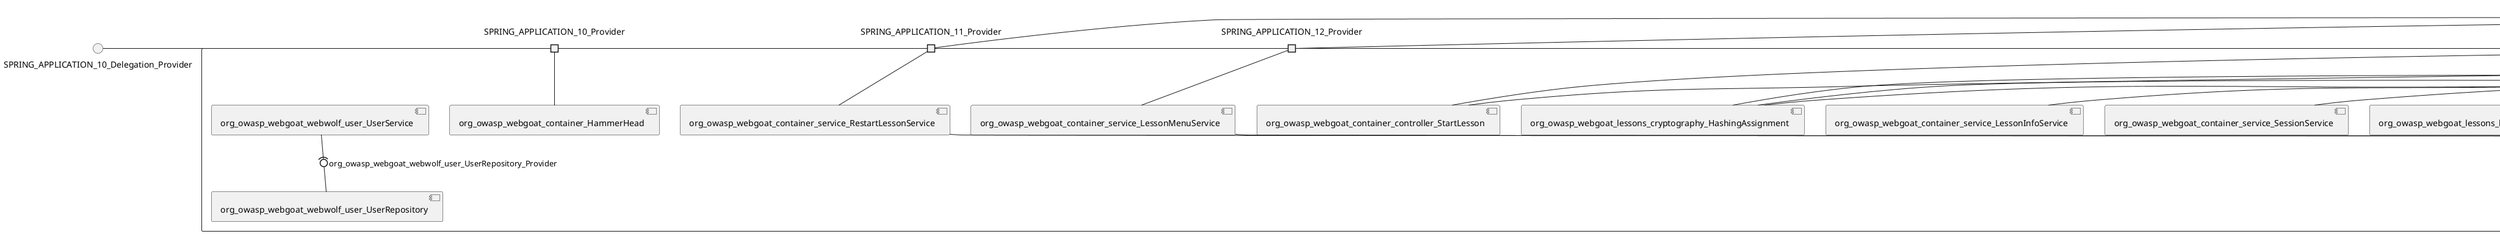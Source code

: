 @startuml
skinparam fixCircleLabelOverlapping true
skinparam componentStyle uml2
() SPRING_APPLICATION_10_Delegation_Provider
() SPRING_APPLICATION_11_Delegation_Provider
() SPRING_APPLICATION_12_Delegation_Provider
() SPRING_APPLICATION_13_Delegation_Provider
() SPRING_APPLICATION_14_Delegation_Provider
() SPRING_APPLICATION_15_Delegation_Provider
() SPRING_APPLICATION_16_Delegation_Provider
() SPRING_APPLICATION_2_Delegation_Provider
() SPRING_APPLICATION_3_Delegation_Provider
() SPRING_APPLICATION_4_Delegation_Provider
() SPRING_APPLICATION_5_Delegation_Provider
() SPRING_APPLICATION_6_Delegation_Provider
() SPRING_APPLICATION_7_Delegation_Provider
() SPRING_APPLICATION_8_Delegation_Provider
() SPRING_APPLICATION_9_Delegation_Provider
() SPRING_APPLICATION_BypassRestrictions_FieldRestrictions_POST_Delegation_Provider
() SPRING_APPLICATION_BypassRestrictions_frontendValidation_POST_Delegation_Provider
() SPRING_APPLICATION_ChromeDevTools_dummy_POST_Delegation_Provider
() SPRING_APPLICATION_ChromeDevTools_network_POST_Delegation_Provider
() SPRING_APPLICATION_CrossSiteScriptingStored_stored_xss_POST_Delegation_Provider
() SPRING_APPLICATION_CrossSiteScriptingStored_stored_xss_follow_up_POST_Delegation_Provider
() SPRING_APPLICATION_CrossSiteScripting_attack1_POST_Delegation_Provider
() SPRING_APPLICATION_CrossSiteScripting_attack3_POST_Delegation_Provider
() SPRING_APPLICATION_CrossSiteScripting_attack4_POST_Delegation_Provider
() SPRING_APPLICATION_CrossSiteScripting_attack5a_GET_Delegation_Provider
() SPRING_APPLICATION_CrossSiteScripting_attack6a_POST_Delegation_Provider
() SPRING_APPLICATION_CrossSiteScripting_dom_follow_up_POST_Delegation_Provider
() SPRING_APPLICATION_CrossSiteScripting_phone_home_xss_POST_Delegation_Provider
() SPRING_APPLICATION_CrossSiteScripting_quiz_GET_POST_Delegation_Provider
() SPRING_APPLICATION_Delegation_Provider
() SPRING_APPLICATION_GET_10_Delegation_Provider
() SPRING_APPLICATION_GET_11_Delegation_Provider
() SPRING_APPLICATION_GET_2_Delegation_Provider
() SPRING_APPLICATION_GET_3_Delegation_Provider
() SPRING_APPLICATION_GET_4_Delegation_Provider
() SPRING_APPLICATION_GET_5_Delegation_Provider
() SPRING_APPLICATION_GET_6_Delegation_Provider
() SPRING_APPLICATION_GET_7_Delegation_Provider
() SPRING_APPLICATION_GET_8_Delegation_Provider
() SPRING_APPLICATION_GET_9_Delegation_Provider
() SPRING_APPLICATION_GET_Delegation_Provider
() SPRING_APPLICATION_HtmlTampering_task_POST_Delegation_Provider
() SPRING_APPLICATION_HttpBasics_attack1_POST_Delegation_Provider
() SPRING_APPLICATION_HttpBasics_attack2_POST_Delegation_Provider
() SPRING_APPLICATION_IDOR_diff_attributes_POST_Delegation_Provider
() SPRING_APPLICATION_IDOR_login_POST_Delegation_Provider
() SPRING_APPLICATION_IDOR_profile_alt_path_POST_Delegation_Provider
() SPRING_APPLICATION_InsecureDeserialization_task_POST_Delegation_Provider
() SPRING_APPLICATION_InsecureLogin_Delegation_Provider
() SPRING_APPLICATION_JWT_decode_POST_Delegation_Provider
() SPRING_APPLICATION_JWT_jku_Delegation_Provider
() SPRING_APPLICATION_JWT_kid_Delegation_Provider
() SPRING_APPLICATION_JWT_quiz_GET_POST_Delegation_Provider
() SPRING_APPLICATION_JWT_refresh_Delegation_Provider
() SPRING_APPLICATION_JWT_secret_POST_Delegation_Provider
() SPRING_APPLICATION_JWT_votings_Delegation_Provider
() SPRING_APPLICATION_LogSpoofing_log_bleeding_POST_Delegation_Provider
() SPRING_APPLICATION_LogSpoofing_log_spoofing_POST_Delegation_Provider
() SPRING_APPLICATION_POST_10_Delegation_Provider
() SPRING_APPLICATION_POST_11_Delegation_Provider
() SPRING_APPLICATION_POST_12_Delegation_Provider
() SPRING_APPLICATION_POST_13_Delegation_Provider
() SPRING_APPLICATION_POST_14_Delegation_Provider
() SPRING_APPLICATION_POST_15_Delegation_Provider
() SPRING_APPLICATION_POST_16_Delegation_Provider
() SPRING_APPLICATION_POST_17_Delegation_Provider
() SPRING_APPLICATION_POST_18_Delegation_Provider
() SPRING_APPLICATION_POST_2_Delegation_Provider
() SPRING_APPLICATION_POST_3_Delegation_Provider
() SPRING_APPLICATION_POST_4_Delegation_Provider
() SPRING_APPLICATION_POST_5_Delegation_Provider
() SPRING_APPLICATION_POST_6_Delegation_Provider
() SPRING_APPLICATION_POST_7_Delegation_Provider
() SPRING_APPLICATION_POST_8_Delegation_Provider
() SPRING_APPLICATION_POST_9_Delegation_Provider
() SPRING_APPLICATION_POST_Delegation_Provider
() SPRING_APPLICATION_PUT_Delegation_Provider
() SPRING_APPLICATION_PasswordReset_ForgotPassword_create_password_reset_link_POST_Delegation_Provider
() SPRING_APPLICATION_PasswordReset_SecurityQuestions_POST_Delegation_Provider
() SPRING_APPLICATION_PasswordReset_reset_Delegation_Provider
() SPRING_APPLICATION_PasswordReset_simple_mail_reset_POST_Delegation_Provider
() SPRING_APPLICATION_PathTraversal_profile_picture_GET_Delegation_Provider
() SPRING_APPLICATION_PathTraversal_profile_picture_fix_GET_Delegation_Provider
() SPRING_APPLICATION_PathTraversal_profile_upload_POST_Delegation_Provider
() SPRING_APPLICATION_PathTraversal_profile_upload_fix_POST_Delegation_Provider
() SPRING_APPLICATION_PathTraversal_profile_upload_remove_user_input_POST_Delegation_Provider
() SPRING_APPLICATION_PathTraversal_random_POST_Delegation_Provider
() SPRING_APPLICATION_PathTraversal_random_picture_GET_Delegation_Provider
() SPRING_APPLICATION_PathTraversal_zip_slip_Delegation_Provider
() SPRING_APPLICATION_SSRF_task1_POST_Delegation_Provider
() SPRING_APPLICATION_SSRF_task2_POST_Delegation_Provider
() SPRING_APPLICATION_SecurePasswords_assignment_POST_Delegation_Provider
() SPRING_APPLICATION_SqlInjectionAdvanced_attack6a_POST_Delegation_Provider
() SPRING_APPLICATION_SqlInjectionAdvanced_attack6b_POST_Delegation_Provider
() SPRING_APPLICATION_SqlInjectionAdvanced_challenge_Login_POST_Delegation_Provider
() SPRING_APPLICATION_SqlInjectionAdvanced_challenge_PUT_Delegation_Provider
() SPRING_APPLICATION_SqlInjectionAdvanced_quiz_GET_POST_Delegation_Provider
() SPRING_APPLICATION_SqlInjectionMitigations_attack10a_POST_Delegation_Provider
() SPRING_APPLICATION_SqlInjectionMitigations_attack10b_POST_Delegation_Provider
() SPRING_APPLICATION_SqlInjectionMitigations_attack12a_POST_Delegation_Provider
() SPRING_APPLICATION_SqlInjectionMitigations_servers_GET_Delegation_Provider
() SPRING_APPLICATION_SqlInjection_assignment5a_POST_Delegation_Provider
() SPRING_APPLICATION_SqlInjection_assignment5b_POST_Delegation_Provider
() SPRING_APPLICATION_SqlInjection_attack10_POST_Delegation_Provider
() SPRING_APPLICATION_SqlInjection_attack2_POST_Delegation_Provider
() SPRING_APPLICATION_SqlInjection_attack3_POST_Delegation_Provider
() SPRING_APPLICATION_SqlInjection_attack4_POST_Delegation_Provider
() SPRING_APPLICATION_SqlInjection_attack5_POST_Delegation_Provider
() SPRING_APPLICATION_SqlInjection_attack8_POST_Delegation_Provider
() SPRING_APPLICATION_SqlInjection_attack9_POST_Delegation_Provider
() SPRING_APPLICATION_SqlOnlyInputValidationOnKeywords_attack_POST_Delegation_Provider
() SPRING_APPLICATION_SqlOnlyInputValidation_attack_POST_Delegation_Provider
() SPRING_APPLICATION_VulnerableComponents_attack1_POST_Delegation_Provider
() SPRING_APPLICATION_WebWolf_GET_Delegation_Provider
() SPRING_APPLICATION_WebWolf_landing_Delegation_Provider
() SPRING_APPLICATION_WebWolf_mail_Delegation_Provider
() SPRING_APPLICATION_challenge_1_POST_Delegation_Provider
() SPRING_APPLICATION_challenge_5_POST_Delegation_Provider
() SPRING_APPLICATION_challenge_7_Delegation_Provider
() SPRING_APPLICATION_challenge_8_Delegation_Provider
() SPRING_APPLICATION_challenge_logo_Delegation_Provider
() SPRING_APPLICATION_cia_quiz_GET_POST_Delegation_Provider
() SPRING_APPLICATION_clientSideFiltering_attack1_POST_Delegation_Provider
() SPRING_APPLICATION_clientSideFiltering_challenge_store_coupons_GET_Delegation_Provider
() SPRING_APPLICATION_clientSideFiltering_getItForFree_POST_Delegation_Provider
() SPRING_APPLICATION_clientSideFiltering_salaries_GET_Delegation_Provider
() SPRING_APPLICATION_crypto_encoding_basic_auth_POST_Delegation_Provider
() SPRING_APPLICATION_crypto_encoding_xor_POST_Delegation_Provider
() SPRING_APPLICATION_crypto_hashing_POST_Delegation_Provider
() SPRING_APPLICATION_crypto_secure_defaults_POST_Delegation_Provider
() SPRING_APPLICATION_crypto_signing_verify_POST_Delegation_Provider
() SPRING_APPLICATION_csrf_feedback_message_POST_Delegation_Provider
() SPRING_APPLICATION_csrf_review_POST_Delegation_Provider
() SPRING_APPLICATION_files_GET_Delegation_Provider
() SPRING_APPLICATION_fileupload_POST_Delegation_Provider
() SPRING_APPLICATION_jwt_Delegation_Provider
() SPRING_APPLICATION_landing_Delegation_Provider
() SPRING_APPLICATION_lesson_template_Delegation_Provider
() SPRING_APPLICATION_login_oauth_mvc_GET_Delegation_Provider
() SPRING_APPLICATION_mail_DELETE_GET_POST_Delegation_Provider
() SPRING_APPLICATION_register_mvc_POST_Delegation_Provider
() SPRING_APPLICATION_registration_GET_Delegation_Provider
() SPRING_APPLICATION_requests_GET_Delegation_Provider
() SPRING_APPLICATION_scoreboard_data_GET_Delegation_Provider
() SPRING_APPLICATION_server_directory_GET_Delegation_Provider
() SPRING_APPLICATION_service_debug_labels_mvc_Delegation_Provider
() SPRING_APPLICATION_service_lessonoverview_mvc_Delegation_Provider
() SPRING_APPLICATION_xxe_comments_GET_Delegation_Provider
rectangle System {
[org_owasp_webgoat_container_HammerHead] [[webgoat-webgoat.repository#_29ddeJJ4Ee-XbuP9tFmZfQ]]
[org_owasp_webgoat_container_WebWolfRedirect] [[webgoat-webgoat.repository#_29ddeJJ4Ee-XbuP9tFmZfQ]]
[org_owasp_webgoat_container_controller_StartLesson] [[webgoat-webgoat.repository#_29ddeJJ4Ee-XbuP9tFmZfQ]]
[org_owasp_webgoat_container_controller_Welcome] [[webgoat-webgoat.repository#_29ddeJJ4Ee-XbuP9tFmZfQ]]
[org_owasp_webgoat_container_i18n_PluginMessages_Provider] [[webgoat-webgoat.repository#_29ddeJJ4Ee-XbuP9tFmZfQ]]
[org_owasp_webgoat_container_report_ReportCardController] [[webgoat-webgoat.repository#_29ddeJJ4Ee-XbuP9tFmZfQ]]
[org_owasp_webgoat_container_service_EnvironmentService] [[webgoat-webgoat.repository#_29ddeJJ4Ee-XbuP9tFmZfQ]]
[org_owasp_webgoat_container_service_HintService] [[webgoat-webgoat.repository#_29ddeJJ4Ee-XbuP9tFmZfQ]]
[org_owasp_webgoat_container_service_LabelDebugService] [[webgoat-webgoat.repository#_29ddeJJ4Ee-XbuP9tFmZfQ]]
[org_owasp_webgoat_container_service_LabelService] [[webgoat-webgoat.repository#_29ddeJJ4Ee-XbuP9tFmZfQ]]
[org_owasp_webgoat_container_service_LessonInfoService] [[webgoat-webgoat.repository#_29ddeJJ4Ee-XbuP9tFmZfQ]]
[org_owasp_webgoat_container_service_LessonMenuService] [[webgoat-webgoat.repository#_29ddeJJ4Ee-XbuP9tFmZfQ]]
[org_owasp_webgoat_container_service_LessonProgressService] [[webgoat-webgoat.repository#_29ddeJJ4Ee-XbuP9tFmZfQ]]
[org_owasp_webgoat_container_service_LessonTitleService] [[webgoat-webgoat.repository#_29ddeJJ4Ee-XbuP9tFmZfQ]]
[org_owasp_webgoat_container_service_RestartLessonService] [[webgoat-webgoat.repository#_29ddeJJ4Ee-XbuP9tFmZfQ]]
[org_owasp_webgoat_container_service_SessionService] [[webgoat-webgoat.repository#_29ddeJJ4Ee-XbuP9tFmZfQ]]
[org_owasp_webgoat_container_session_UserSessionData_Provider] [[webgoat-webgoat.repository#_29ddeJJ4Ee-XbuP9tFmZfQ]]
[org_owasp_webgoat_container_session_WebSession_Provider] [[webgoat-webgoat.repository#_29ddeJJ4Ee-XbuP9tFmZfQ]]
[org_owasp_webgoat_container_users_RegistrationController] [[webgoat-webgoat.repository#_29ddeJJ4Ee-XbuP9tFmZfQ]]
[org_owasp_webgoat_container_users_Scoreboard] [[webgoat-webgoat.repository#_29ddeJJ4Ee-XbuP9tFmZfQ]]
[org_owasp_webgoat_container_users_UserProgressRepository] [[webgoat-webgoat.repository#_29ddeJJ4Ee-XbuP9tFmZfQ]]
[org_owasp_webgoat_container_users_UserRepository] [[webgoat-webgoat.repository#_29ddeJJ4Ee-XbuP9tFmZfQ]]
[org_owasp_webgoat_container_users_UserService] [[webgoat-webgoat.repository#_29ddeJJ4Ee-XbuP9tFmZfQ]]
[org_owasp_webgoat_lessons_authbypass_VerifyAccount] [[webgoat-webgoat.repository#_29ddeJJ4Ee-XbuP9tFmZfQ]]
[org_owasp_webgoat_lessons_bypassrestrictions_BypassRestrictionsFieldRestrictions] [[webgoat-webgoat.repository#_29ddeJJ4Ee-XbuP9tFmZfQ]]
[org_owasp_webgoat_lessons_bypassrestrictions_BypassRestrictionsFrontendValidation] [[webgoat-webgoat.repository#_29ddeJJ4Ee-XbuP9tFmZfQ]]
[org_owasp_webgoat_lessons_challenges_FlagController] [[webgoat-webgoat.repository#_29ddeJJ4Ee-XbuP9tFmZfQ]]
[org_owasp_webgoat_lessons_challenges_challenge1_Assignment1] [[webgoat-webgoat.repository#_29ddeJJ4Ee-XbuP9tFmZfQ]]
[org_owasp_webgoat_lessons_challenges_challenge1_ImageServlet] [[webgoat-webgoat.repository#_29ddeJJ4Ee-XbuP9tFmZfQ]]
[org_owasp_webgoat_lessons_challenges_challenge5_Assignment5] [[webgoat-webgoat.repository#_29ddeJJ4Ee-XbuP9tFmZfQ]]
[org_owasp_webgoat_lessons_challenges_challenge7_Assignment7] [[webgoat-webgoat.repository#_29ddeJJ4Ee-XbuP9tFmZfQ]]
[org_owasp_webgoat_lessons_challenges_challenge8_Assignment8] [[webgoat-webgoat.repository#_29ddeJJ4Ee-XbuP9tFmZfQ]]
[org_owasp_webgoat_lessons_chromedevtools_NetworkDummy] [[webgoat-webgoat.repository#_29ddeJJ4Ee-XbuP9tFmZfQ]]
[org_owasp_webgoat_lessons_chromedevtools_NetworkLesson] [[webgoat-webgoat.repository#_29ddeJJ4Ee-XbuP9tFmZfQ]]
[org_owasp_webgoat_lessons_cia_CIAQuiz] [[webgoat-webgoat.repository#_29ddeJJ4Ee-XbuP9tFmZfQ]]
[org_owasp_webgoat_lessons_clientsidefiltering_ClientSideFilteringAssignment] [[webgoat-webgoat.repository#_29ddeJJ4Ee-XbuP9tFmZfQ]]
[org_owasp_webgoat_lessons_clientsidefiltering_ClientSideFilteringFreeAssignment] [[webgoat-webgoat.repository#_29ddeJJ4Ee-XbuP9tFmZfQ]]
[org_owasp_webgoat_lessons_clientsidefiltering_Salaries] [[webgoat-webgoat.repository#_29ddeJJ4Ee-XbuP9tFmZfQ]]
[org_owasp_webgoat_lessons_clientsidefiltering_ShopEndpoint] [[webgoat-webgoat.repository#_29ddeJJ4Ee-XbuP9tFmZfQ]]
[org_owasp_webgoat_lessons_cryptography_EncodingAssignment] [[webgoat-webgoat.repository#_29ddeJJ4Ee-XbuP9tFmZfQ]]
[org_owasp_webgoat_lessons_cryptography_HashingAssignment] [[webgoat-webgoat.repository#_29ddeJJ4Ee-XbuP9tFmZfQ]]
[org_owasp_webgoat_lessons_cryptography_SecureDefaultsAssignment] [[webgoat-webgoat.repository#_29ddeJJ4Ee-XbuP9tFmZfQ]]
[org_owasp_webgoat_lessons_cryptography_SigningAssignment] [[webgoat-webgoat.repository#_29ddeJJ4Ee-XbuP9tFmZfQ]]
[org_owasp_webgoat_lessons_cryptography_XOREncodingAssignment] [[webgoat-webgoat.repository#_29ddeJJ4Ee-XbuP9tFmZfQ]]
[org_owasp_webgoat_lessons_csrf_CSRFConfirmFlag1] [[webgoat-webgoat.repository#_29ddeJJ4Ee-XbuP9tFmZfQ]]
[org_owasp_webgoat_lessons_csrf_CSRFFeedback] [[webgoat-webgoat.repository#_29ddeJJ4Ee-XbuP9tFmZfQ]]
[org_owasp_webgoat_lessons_csrf_CSRFGetFlag] [[webgoat-webgoat.repository#_29ddeJJ4Ee-XbuP9tFmZfQ]]
[org_owasp_webgoat_lessons_csrf_CSRFLogin] [[webgoat-webgoat.repository#_29ddeJJ4Ee-XbuP9tFmZfQ]]
[org_owasp_webgoat_lessons_csrf_ForgedReviews] [[webgoat-webgoat.repository#_29ddeJJ4Ee-XbuP9tFmZfQ]]
[org_owasp_webgoat_lessons_csrf_ObjectMapper_Provider] [[webgoat-webgoat.repository#_29ddeJJ4Ee-XbuP9tFmZfQ]]
[org_owasp_webgoat_lessons_deserialization_InsecureDeserializationTask] [[webgoat-webgoat.repository#_29ddeJJ4Ee-XbuP9tFmZfQ]]
[org_owasp_webgoat_lessons_hijacksession_HijackSessionAssignment] [[webgoat-webgoat.repository#_29ddeJJ4Ee-XbuP9tFmZfQ]]
[org_owasp_webgoat_lessons_hijacksession_cas_HijackSessionAuthenticationProvider] [[webgoat-webgoat.repository#_29ddeJJ4Ee-XbuP9tFmZfQ]]
[org_owasp_webgoat_lessons_htmltampering_HtmlTamperingTask] [[webgoat-webgoat.repository#_29ddeJJ4Ee-XbuP9tFmZfQ]]
[org_owasp_webgoat_lessons_httpbasics_HttpBasicsLesson] [[webgoat-webgoat.repository#_29ddeJJ4Ee-XbuP9tFmZfQ]]
[org_owasp_webgoat_lessons_httpbasics_HttpBasicsQuiz] [[webgoat-webgoat.repository#_29ddeJJ4Ee-XbuP9tFmZfQ]]
[org_owasp_webgoat_lessons_httpproxies_HttpBasicsInterceptRequest] [[webgoat-webgoat.repository#_29ddeJJ4Ee-XbuP9tFmZfQ]]
[org_owasp_webgoat_lessons_idor_IDORDiffAttributes] [[webgoat-webgoat.repository#_29ddeJJ4Ee-XbuP9tFmZfQ]]
[org_owasp_webgoat_lessons_idor_IDOREditOtherProfile] [[webgoat-webgoat.repository#_29ddeJJ4Ee-XbuP9tFmZfQ]]
[org_owasp_webgoat_lessons_idor_IDORLogin] [[webgoat-webgoat.repository#_29ddeJJ4Ee-XbuP9tFmZfQ]]
[org_owasp_webgoat_lessons_idor_IDORViewOtherProfile] [[webgoat-webgoat.repository#_29ddeJJ4Ee-XbuP9tFmZfQ]]
[org_owasp_webgoat_lessons_idor_IDORViewOwnProfile] [[webgoat-webgoat.repository#_29ddeJJ4Ee-XbuP9tFmZfQ]]
[org_owasp_webgoat_lessons_idor_IDORViewOwnProfileAltUrl] [[webgoat-webgoat.repository#_29ddeJJ4Ee-XbuP9tFmZfQ]]
[org_owasp_webgoat_lessons_insecurelogin_InsecureLoginTask] [[webgoat-webgoat.repository#_29ddeJJ4Ee-XbuP9tFmZfQ]]
[org_owasp_webgoat_lessons_jwt_JWTDecodeEndpoint] [[webgoat-webgoat.repository#_29ddeJJ4Ee-XbuP9tFmZfQ]]
[org_owasp_webgoat_lessons_jwt_JWTQuiz] [[webgoat-webgoat.repository#_29ddeJJ4Ee-XbuP9tFmZfQ]]
[org_owasp_webgoat_lessons_jwt_JWTRefreshEndpoint] [[webgoat-webgoat.repository#_29ddeJJ4Ee-XbuP9tFmZfQ]]
[org_owasp_webgoat_lessons_jwt_JWTSecretKeyEndpoint] [[webgoat-webgoat.repository#_29ddeJJ4Ee-XbuP9tFmZfQ]]
[org_owasp_webgoat_lessons_jwt_JWTVotesEndpoint] [[webgoat-webgoat.repository#_29ddeJJ4Ee-XbuP9tFmZfQ]]
[org_owasp_webgoat_lessons_jwt_claimmisuse_JWTHeaderJKUEndpoint] [[webgoat-webgoat.repository#_29ddeJJ4Ee-XbuP9tFmZfQ]]
[org_owasp_webgoat_lessons_jwt_claimmisuse_JWTHeaderKIDEndpoint] [[webgoat-webgoat.repository#_29ddeJJ4Ee-XbuP9tFmZfQ]]
[org_owasp_webgoat_lessons_lessontemplate_SampleAttack] [[webgoat-webgoat.repository#_29ddeJJ4Ee-XbuP9tFmZfQ]]
[org_owasp_webgoat_lessons_logging_LogBleedingTask] [[webgoat-webgoat.repository#_29ddeJJ4Ee-XbuP9tFmZfQ]]
[org_owasp_webgoat_lessons_logging_LogSpoofingTask] [[webgoat-webgoat.repository#_29ddeJJ4Ee-XbuP9tFmZfQ]]
[org_owasp_webgoat_lessons_missingac_MissingFunctionACHiddenMenus] [[webgoat-webgoat.repository#_29ddeJJ4Ee-XbuP9tFmZfQ]]
[org_owasp_webgoat_lessons_missingac_MissingFunctionACUsers] [[webgoat-webgoat.repository#_29ddeJJ4Ee-XbuP9tFmZfQ]]
[org_owasp_webgoat_lessons_missingac_MissingFunctionACYourHash] [[webgoat-webgoat.repository#_29ddeJJ4Ee-XbuP9tFmZfQ]]
[org_owasp_webgoat_lessons_missingac_MissingFunctionACYourHashAdmin] [[webgoat-webgoat.repository#_29ddeJJ4Ee-XbuP9tFmZfQ]]
[org_owasp_webgoat_lessons_passwordreset_QuestionsAssignment] [[webgoat-webgoat.repository#_29ddeJJ4Ee-XbuP9tFmZfQ]]
[org_owasp_webgoat_lessons_passwordreset_ResetLinkAssignment] [[webgoat-webgoat.repository#_29ddeJJ4Ee-XbuP9tFmZfQ]]
[org_owasp_webgoat_lessons_passwordreset_ResetLinkAssignmentForgotPassword] [[webgoat-webgoat.repository#_29ddeJJ4Ee-XbuP9tFmZfQ]]
[org_owasp_webgoat_lessons_passwordreset_SecurityQuestionAssignment] [[webgoat-webgoat.repository#_29ddeJJ4Ee-XbuP9tFmZfQ]]
[org_owasp_webgoat_lessons_passwordreset_SimpleMailAssignment] [[webgoat-webgoat.repository#_29ddeJJ4Ee-XbuP9tFmZfQ]]
[org_owasp_webgoat_lessons_passwordreset_TriedQuestions] [[webgoat-webgoat.repository#_29ddeJJ4Ee-XbuP9tFmZfQ]]
[org_owasp_webgoat_lessons_pathtraversal_ProfileUpload] [[webgoat-webgoat.repository#_29ddeJJ4Ee-XbuP9tFmZfQ]]
[org_owasp_webgoat_lessons_pathtraversal_ProfileUploadFix] [[webgoat-webgoat.repository#_29ddeJJ4Ee-XbuP9tFmZfQ]]
[org_owasp_webgoat_lessons_pathtraversal_ProfileUploadRemoveUserInput] [[webgoat-webgoat.repository#_29ddeJJ4Ee-XbuP9tFmZfQ]]
[org_owasp_webgoat_lessons_pathtraversal_ProfileUploadRetrieval] [[webgoat-webgoat.repository#_29ddeJJ4Ee-XbuP9tFmZfQ]]
[org_owasp_webgoat_lessons_pathtraversal_ProfileZipSlip] [[webgoat-webgoat.repository#_29ddeJJ4Ee-XbuP9tFmZfQ]]
[org_owasp_webgoat_lessons_securepasswords_SecurePasswordsAssignment] [[webgoat-webgoat.repository#_29ddeJJ4Ee-XbuP9tFmZfQ]]
[org_owasp_webgoat_lessons_spoofcookie_SpoofCookieAssignment] [[webgoat-webgoat.repository#_29ddeJJ4Ee-XbuP9tFmZfQ]]
[org_owasp_webgoat_lessons_sqlinjection_advanced_SqlInjectionChallenge] [[webgoat-webgoat.repository#_29ddeJJ4Ee-XbuP9tFmZfQ]]
[org_owasp_webgoat_lessons_sqlinjection_advanced_SqlInjectionChallengeLogin] [[webgoat-webgoat.repository#_29ddeJJ4Ee-XbuP9tFmZfQ]]
[org_owasp_webgoat_lessons_sqlinjection_advanced_SqlInjectionLesson6a] [[webgoat-webgoat.repository#_29ddeJJ4Ee-XbuP9tFmZfQ]]
[org_owasp_webgoat_lessons_sqlinjection_advanced_SqlInjectionLesson6b] [[webgoat-webgoat.repository#_29ddeJJ4Ee-XbuP9tFmZfQ]]
[org_owasp_webgoat_lessons_sqlinjection_advanced_SqlInjectionQuiz] [[webgoat-webgoat.repository#_29ddeJJ4Ee-XbuP9tFmZfQ]]
[org_owasp_webgoat_lessons_sqlinjection_introduction_SqlInjectionLesson10] [[webgoat-webgoat.repository#_29ddeJJ4Ee-XbuP9tFmZfQ]]
[org_owasp_webgoat_lessons_sqlinjection_introduction_SqlInjectionLesson2] [[webgoat-webgoat.repository#_29ddeJJ4Ee-XbuP9tFmZfQ]]
[org_owasp_webgoat_lessons_sqlinjection_introduction_SqlInjectionLesson3] [[webgoat-webgoat.repository#_29ddeJJ4Ee-XbuP9tFmZfQ]]
[org_owasp_webgoat_lessons_sqlinjection_introduction_SqlInjectionLesson4] [[webgoat-webgoat.repository#_29ddeJJ4Ee-XbuP9tFmZfQ]]
[org_owasp_webgoat_lessons_sqlinjection_introduction_SqlInjectionLesson5] [[webgoat-webgoat.repository#_29ddeJJ4Ee-XbuP9tFmZfQ]]
[org_owasp_webgoat_lessons_sqlinjection_introduction_SqlInjectionLesson5a] [[webgoat-webgoat.repository#_29ddeJJ4Ee-XbuP9tFmZfQ]]
[org_owasp_webgoat_lessons_sqlinjection_introduction_SqlInjectionLesson5b] [[webgoat-webgoat.repository#_29ddeJJ4Ee-XbuP9tFmZfQ]]
[org_owasp_webgoat_lessons_sqlinjection_introduction_SqlInjectionLesson8] [[webgoat-webgoat.repository#_29ddeJJ4Ee-XbuP9tFmZfQ]]
[org_owasp_webgoat_lessons_sqlinjection_introduction_SqlInjectionLesson9] [[webgoat-webgoat.repository#_29ddeJJ4Ee-XbuP9tFmZfQ]]
[org_owasp_webgoat_lessons_sqlinjection_mitigation_Servers] [[webgoat-webgoat.repository#_29ddeJJ4Ee-XbuP9tFmZfQ]]
[org_owasp_webgoat_lessons_sqlinjection_mitigation_SqlInjectionLesson10a] [[webgoat-webgoat.repository#_29ddeJJ4Ee-XbuP9tFmZfQ]]
[org_owasp_webgoat_lessons_sqlinjection_mitigation_SqlInjectionLesson10b] [[webgoat-webgoat.repository#_29ddeJJ4Ee-XbuP9tFmZfQ]]
[org_owasp_webgoat_lessons_sqlinjection_mitigation_SqlInjectionLesson13] [[webgoat-webgoat.repository#_29ddeJJ4Ee-XbuP9tFmZfQ]]
[org_owasp_webgoat_lessons_sqlinjection_mitigation_SqlOnlyInputValidation] [[webgoat-webgoat.repository#_29ddeJJ4Ee-XbuP9tFmZfQ]]
[org_owasp_webgoat_lessons_sqlinjection_mitigation_SqlOnlyInputValidationOnKeywords] [[webgoat-webgoat.repository#_29ddeJJ4Ee-XbuP9tFmZfQ]]
[org_owasp_webgoat_lessons_ssrf_SSRFTask1] [[webgoat-webgoat.repository#_29ddeJJ4Ee-XbuP9tFmZfQ]]
[org_owasp_webgoat_lessons_ssrf_SSRFTask2] [[webgoat-webgoat.repository#_29ddeJJ4Ee-XbuP9tFmZfQ]]
[org_owasp_webgoat_lessons_vulnerablecomponents_VulnerableComponentsLesson] [[webgoat-webgoat.repository#_29ddeJJ4Ee-XbuP9tFmZfQ]]
[org_owasp_webgoat_lessons_webwolfintroduction_LandingAssignment] [[webgoat-webgoat.repository#_29ddeJJ4Ee-XbuP9tFmZfQ]]
[org_owasp_webgoat_lessons_webwolfintroduction_MailAssignment] [[webgoat-webgoat.repository#_29ddeJJ4Ee-XbuP9tFmZfQ]]
[org_owasp_webgoat_lessons_xss_CrossSiteScriptingLesson1] [[webgoat-webgoat.repository#_29ddeJJ4Ee-XbuP9tFmZfQ]]
[org_owasp_webgoat_lessons_xss_CrossSiteScriptingLesson3] [[webgoat-webgoat.repository#_29ddeJJ4Ee-XbuP9tFmZfQ]]
[org_owasp_webgoat_lessons_xss_CrossSiteScriptingLesson4] [[webgoat-webgoat.repository#_29ddeJJ4Ee-XbuP9tFmZfQ]]
[org_owasp_webgoat_lessons_xss_CrossSiteScriptingLesson5a] [[webgoat-webgoat.repository#_29ddeJJ4Ee-XbuP9tFmZfQ]]
[org_owasp_webgoat_lessons_xss_CrossSiteScriptingLesson6a] [[webgoat-webgoat.repository#_29ddeJJ4Ee-XbuP9tFmZfQ]]
[org_owasp_webgoat_lessons_xss_CrossSiteScriptingQuiz] [[webgoat-webgoat.repository#_29ddeJJ4Ee-XbuP9tFmZfQ]]
[org_owasp_webgoat_lessons_xss_DOMCrossSiteScripting] [[webgoat-webgoat.repository#_29ddeJJ4Ee-XbuP9tFmZfQ]]
[org_owasp_webgoat_lessons_xss_DOMCrossSiteScriptingVerifier] [[webgoat-webgoat.repository#_29ddeJJ4Ee-XbuP9tFmZfQ]]
[org_owasp_webgoat_lessons_xss_stored_StoredCrossSiteScriptingVerifier] [[webgoat-webgoat.repository#_29ddeJJ4Ee-XbuP9tFmZfQ]]
[org_owasp_webgoat_lessons_xss_stored_StoredXssComments] [[webgoat-webgoat.repository#_29ddeJJ4Ee-XbuP9tFmZfQ]]
[org_owasp_webgoat_lessons_xxe_BlindSendFileAssignment] [[webgoat-webgoat.repository#_29ddeJJ4Ee-XbuP9tFmZfQ]]
[org_owasp_webgoat_lessons_xxe_CommentsCache] [[webgoat-webgoat.repository#_29ddeJJ4Ee-XbuP9tFmZfQ]]
[org_owasp_webgoat_lessons_xxe_CommentsEndpoint] [[webgoat-webgoat.repository#_29ddeJJ4Ee-XbuP9tFmZfQ]]
[org_owasp_webgoat_lessons_xxe_ContentTypeAssignment] [[webgoat-webgoat.repository#_29ddeJJ4Ee-XbuP9tFmZfQ]]
[org_owasp_webgoat_lessons_xxe_SimpleXXE] [[webgoat-webgoat.repository#_29ddeJJ4Ee-XbuP9tFmZfQ]]
[org_owasp_webgoat_webwolf_FileServer] [[webgoat-webgoat.repository#_29ddeJJ4Ee-XbuP9tFmZfQ]]
[org_owasp_webgoat_webwolf_jwt_JWTController] [[webgoat-webgoat.repository#_29ddeJJ4Ee-XbuP9tFmZfQ]]
[org_owasp_webgoat_webwolf_mailbox_MailboxController] [[webgoat-webgoat.repository#_29ddeJJ4Ee-XbuP9tFmZfQ]]
[org_owasp_webgoat_webwolf_mailbox_MailboxRepository] [[webgoat-webgoat.repository#_29ddeJJ4Ee-XbuP9tFmZfQ]]
[org_owasp_webgoat_webwolf_requests_LandingPage] [[webgoat-webgoat.repository#_29ddeJJ4Ee-XbuP9tFmZfQ]]
[org_owasp_webgoat_webwolf_requests_Requests] [[webgoat-webgoat.repository#_29ddeJJ4Ee-XbuP9tFmZfQ]]
[org_owasp_webgoat_webwolf_user_UserRepository] [[webgoat-webgoat.repository#_29ddeJJ4Ee-XbuP9tFmZfQ]]
[org_owasp_webgoat_webwolf_user_UserService] [[webgoat-webgoat.repository#_29ddeJJ4Ee-XbuP9tFmZfQ]]
port SPRING_APPLICATION_10_Provider
SPRING_APPLICATION_10_Delegation_Provider - SPRING_APPLICATION_10_Provider
SPRING_APPLICATION_10_Provider - [org_owasp_webgoat_container_HammerHead]
port SPRING_APPLICATION_11_Provider
SPRING_APPLICATION_11_Delegation_Provider - SPRING_APPLICATION_11_Provider
SPRING_APPLICATION_11_Provider - [org_owasp_webgoat_container_service_RestartLessonService]
port SPRING_APPLICATION_12_Provider
SPRING_APPLICATION_12_Delegation_Provider - SPRING_APPLICATION_12_Provider
SPRING_APPLICATION_12_Provider - [org_owasp_webgoat_container_service_LessonMenuService]
port SPRING_APPLICATION_13_Provider
SPRING_APPLICATION_13_Delegation_Provider - SPRING_APPLICATION_13_Provider
SPRING_APPLICATION_13_Provider - [org_owasp_webgoat_container_controller_StartLesson]
port SPRING_APPLICATION_14_Provider
SPRING_APPLICATION_14_Delegation_Provider - SPRING_APPLICATION_14_Provider
SPRING_APPLICATION_14_Provider - [org_owasp_webgoat_lessons_cryptography_HashingAssignment]
port SPRING_APPLICATION_15_Provider
SPRING_APPLICATION_15_Delegation_Provider - SPRING_APPLICATION_15_Provider
SPRING_APPLICATION_15_Provider - [org_owasp_webgoat_lessons_cryptography_HashingAssignment]
port SPRING_APPLICATION_16_Provider
SPRING_APPLICATION_16_Delegation_Provider - SPRING_APPLICATION_16_Provider
SPRING_APPLICATION_16_Provider - [org_owasp_webgoat_container_service_LessonInfoService]
port SPRING_APPLICATION_2_Provider
SPRING_APPLICATION_2_Delegation_Provider - SPRING_APPLICATION_2_Provider
SPRING_APPLICATION_2_Provider - [org_owasp_webgoat_container_controller_StartLesson]
port SPRING_APPLICATION_3_Provider
SPRING_APPLICATION_3_Delegation_Provider - SPRING_APPLICATION_3_Provider
SPRING_APPLICATION_3_Provider - [org_owasp_webgoat_lessons_xxe_SimpleXXE]
port SPRING_APPLICATION_4_Provider
SPRING_APPLICATION_4_Delegation_Provider - SPRING_APPLICATION_4_Provider
SPRING_APPLICATION_4_Provider - [org_owasp_webgoat_lessons_jwt_JWTSecretKeyEndpoint]
port SPRING_APPLICATION_5_Provider
SPRING_APPLICATION_5_Delegation_Provider - SPRING_APPLICATION_5_Provider
SPRING_APPLICATION_5_Provider - [org_owasp_webgoat_container_service_LabelDebugService]
port SPRING_APPLICATION_6_Provider
SPRING_APPLICATION_6_Delegation_Provider - SPRING_APPLICATION_6_Provider
SPRING_APPLICATION_6_Provider - [org_owasp_webgoat_container_service_SessionService]
port SPRING_APPLICATION_7_Provider
SPRING_APPLICATION_7_Delegation_Provider - SPRING_APPLICATION_7_Provider
SPRING_APPLICATION_7_Provider - [org_owasp_webgoat_lessons_cryptography_SigningAssignment]
port SPRING_APPLICATION_8_Provider
SPRING_APPLICATION_8_Delegation_Provider - SPRING_APPLICATION_8_Provider
SPRING_APPLICATION_8_Provider - [org_owasp_webgoat_lessons_httpproxies_HttpBasicsInterceptRequest]
port SPRING_APPLICATION_9_Provider
SPRING_APPLICATION_9_Delegation_Provider - SPRING_APPLICATION_9_Provider
SPRING_APPLICATION_9_Provider - [org_owasp_webgoat_container_service_LessonTitleService]
port SPRING_APPLICATION_BypassRestrictions_FieldRestrictions_POST_Provider
SPRING_APPLICATION_BypassRestrictions_FieldRestrictions_POST_Delegation_Provider - SPRING_APPLICATION_BypassRestrictions_FieldRestrictions_POST_Provider
SPRING_APPLICATION_BypassRestrictions_FieldRestrictions_POST_Provider - [org_owasp_webgoat_lessons_bypassrestrictions_BypassRestrictionsFieldRestrictions]
port SPRING_APPLICATION_BypassRestrictions_frontendValidation_POST_Provider
SPRING_APPLICATION_BypassRestrictions_frontendValidation_POST_Delegation_Provider - SPRING_APPLICATION_BypassRestrictions_frontendValidation_POST_Provider
SPRING_APPLICATION_BypassRestrictions_frontendValidation_POST_Provider - [org_owasp_webgoat_lessons_bypassrestrictions_BypassRestrictionsFrontendValidation]
port SPRING_APPLICATION_ChromeDevTools_dummy_POST_Provider
SPRING_APPLICATION_ChromeDevTools_dummy_POST_Delegation_Provider - SPRING_APPLICATION_ChromeDevTools_dummy_POST_Provider
SPRING_APPLICATION_ChromeDevTools_dummy_POST_Provider - [org_owasp_webgoat_lessons_chromedevtools_NetworkDummy]
port SPRING_APPLICATION_ChromeDevTools_network_POST_Provider
SPRING_APPLICATION_ChromeDevTools_network_POST_Delegation_Provider - SPRING_APPLICATION_ChromeDevTools_network_POST_Provider
SPRING_APPLICATION_ChromeDevTools_network_POST_Provider - [org_owasp_webgoat_lessons_chromedevtools_NetworkLesson]
port SPRING_APPLICATION_CrossSiteScriptingStored_stored_xss_POST_Provider
SPRING_APPLICATION_CrossSiteScriptingStored_stored_xss_POST_Delegation_Provider - SPRING_APPLICATION_CrossSiteScriptingStored_stored_xss_POST_Provider
SPRING_APPLICATION_CrossSiteScriptingStored_stored_xss_POST_Provider - [org_owasp_webgoat_lessons_xss_stored_StoredXssComments]
port SPRING_APPLICATION_CrossSiteScriptingStored_stored_xss_follow_up_POST_Provider
SPRING_APPLICATION_CrossSiteScriptingStored_stored_xss_follow_up_POST_Delegation_Provider - SPRING_APPLICATION_CrossSiteScriptingStored_stored_xss_follow_up_POST_Provider
SPRING_APPLICATION_CrossSiteScriptingStored_stored_xss_follow_up_POST_Provider - [org_owasp_webgoat_lessons_xss_stored_StoredCrossSiteScriptingVerifier]
port SPRING_APPLICATION_CrossSiteScripting_attack1_POST_Provider
SPRING_APPLICATION_CrossSiteScripting_attack1_POST_Delegation_Provider - SPRING_APPLICATION_CrossSiteScripting_attack1_POST_Provider
SPRING_APPLICATION_CrossSiteScripting_attack1_POST_Provider - [org_owasp_webgoat_lessons_xss_CrossSiteScriptingLesson1]
port SPRING_APPLICATION_CrossSiteScripting_attack3_POST_Provider
SPRING_APPLICATION_CrossSiteScripting_attack3_POST_Delegation_Provider - SPRING_APPLICATION_CrossSiteScripting_attack3_POST_Provider
SPRING_APPLICATION_CrossSiteScripting_attack3_POST_Provider - [org_owasp_webgoat_lessons_xss_CrossSiteScriptingLesson3]
port SPRING_APPLICATION_CrossSiteScripting_attack4_POST_Provider
SPRING_APPLICATION_CrossSiteScripting_attack4_POST_Delegation_Provider - SPRING_APPLICATION_CrossSiteScripting_attack4_POST_Provider
SPRING_APPLICATION_CrossSiteScripting_attack4_POST_Provider - [org_owasp_webgoat_lessons_xss_CrossSiteScriptingLesson4]
port SPRING_APPLICATION_CrossSiteScripting_attack5a_GET_Provider
SPRING_APPLICATION_CrossSiteScripting_attack5a_GET_Delegation_Provider - SPRING_APPLICATION_CrossSiteScripting_attack5a_GET_Provider
SPRING_APPLICATION_CrossSiteScripting_attack5a_GET_Provider - [org_owasp_webgoat_lessons_xss_CrossSiteScriptingLesson5a]
port SPRING_APPLICATION_CrossSiteScripting_attack6a_POST_Provider
SPRING_APPLICATION_CrossSiteScripting_attack6a_POST_Delegation_Provider - SPRING_APPLICATION_CrossSiteScripting_attack6a_POST_Provider
SPRING_APPLICATION_CrossSiteScripting_attack6a_POST_Provider - [org_owasp_webgoat_lessons_xss_CrossSiteScriptingLesson6a]
port SPRING_APPLICATION_CrossSiteScripting_dom_follow_up_POST_Provider
SPRING_APPLICATION_CrossSiteScripting_dom_follow_up_POST_Delegation_Provider - SPRING_APPLICATION_CrossSiteScripting_dom_follow_up_POST_Provider
SPRING_APPLICATION_CrossSiteScripting_dom_follow_up_POST_Provider - [org_owasp_webgoat_lessons_xss_DOMCrossSiteScriptingVerifier]
port SPRING_APPLICATION_CrossSiteScripting_phone_home_xss_POST_Provider
SPRING_APPLICATION_CrossSiteScripting_phone_home_xss_POST_Delegation_Provider - SPRING_APPLICATION_CrossSiteScripting_phone_home_xss_POST_Provider
SPRING_APPLICATION_CrossSiteScripting_phone_home_xss_POST_Provider - [org_owasp_webgoat_lessons_xss_DOMCrossSiteScripting]
port SPRING_APPLICATION_CrossSiteScripting_quiz_GET_POST_Provider
SPRING_APPLICATION_CrossSiteScripting_quiz_GET_POST_Delegation_Provider - SPRING_APPLICATION_CrossSiteScripting_quiz_GET_POST_Provider
SPRING_APPLICATION_CrossSiteScripting_quiz_GET_POST_Provider - [org_owasp_webgoat_lessons_xss_CrossSiteScriptingQuiz]
port SPRING_APPLICATION_Provider
SPRING_APPLICATION_Delegation_Provider - SPRING_APPLICATION_Provider
SPRING_APPLICATION_Provider - [org_owasp_webgoat_webwolf_FileServer]
port SPRING_APPLICATION_GET_10_Provider
SPRING_APPLICATION_GET_10_Delegation_Provider - SPRING_APPLICATION_GET_10_Provider
SPRING_APPLICATION_GET_10_Provider - [org_owasp_webgoat_lessons_cryptography_EncodingAssignment]
port SPRING_APPLICATION_GET_11_Provider
SPRING_APPLICATION_GET_11_Delegation_Provider - SPRING_APPLICATION_GET_11_Provider
SPRING_APPLICATION_GET_11_Provider - [org_owasp_webgoat_lessons_csrf_ForgedReviews]
port SPRING_APPLICATION_GET_2_Provider
SPRING_APPLICATION_GET_2_Delegation_Provider - SPRING_APPLICATION_GET_2_Provider
SPRING_APPLICATION_GET_2_Provider - [org_owasp_webgoat_container_controller_Welcome]
port SPRING_APPLICATION_GET_3_Provider
SPRING_APPLICATION_GET_3_Delegation_Provider - SPRING_APPLICATION_GET_3_Provider
SPRING_APPLICATION_GET_3_Provider - [org_owasp_webgoat_lessons_xss_stored_StoredXssComments]
port SPRING_APPLICATION_GET_4_Provider
SPRING_APPLICATION_GET_4_Delegation_Provider - SPRING_APPLICATION_GET_4_Provider
SPRING_APPLICATION_GET_4_Provider - [org_owasp_webgoat_lessons_missingac_MissingFunctionACUsers]
port SPRING_APPLICATION_GET_5_Provider
SPRING_APPLICATION_GET_5_Delegation_Provider - SPRING_APPLICATION_GET_5_Provider
SPRING_APPLICATION_GET_5_Provider - [org_owasp_webgoat_container_service_HintService]
port SPRING_APPLICATION_GET_6_Provider
SPRING_APPLICATION_GET_6_Delegation_Provider - SPRING_APPLICATION_GET_6_Provider
SPRING_APPLICATION_GET_6_Provider - [org_owasp_webgoat_container_report_ReportCardController]
port SPRING_APPLICATION_GET_7_Provider
SPRING_APPLICATION_GET_7_Delegation_Provider - SPRING_APPLICATION_GET_7_Provider
SPRING_APPLICATION_GET_7_Provider - [org_owasp_webgoat_lessons_spoofcookie_SpoofCookieAssignment]
port SPRING_APPLICATION_GET_8_Provider
SPRING_APPLICATION_GET_8_Delegation_Provider - SPRING_APPLICATION_GET_8_Provider
SPRING_APPLICATION_GET_8_Provider - [org_owasp_webgoat_container_service_LabelService]
port SPRING_APPLICATION_GET_9_Provider
SPRING_APPLICATION_GET_9_Delegation_Provider - SPRING_APPLICATION_GET_9_Provider
SPRING_APPLICATION_GET_9_Provider - [org_owasp_webgoat_lessons_idor_IDORViewOtherProfile]
port SPRING_APPLICATION_GET_Provider
SPRING_APPLICATION_GET_Delegation_Provider - SPRING_APPLICATION_GET_Provider
SPRING_APPLICATION_GET_Provider - [org_owasp_webgoat_lessons_idor_IDORViewOwnProfile]
port SPRING_APPLICATION_HtmlTampering_task_POST_Provider
SPRING_APPLICATION_HtmlTampering_task_POST_Delegation_Provider - SPRING_APPLICATION_HtmlTampering_task_POST_Provider
SPRING_APPLICATION_HtmlTampering_task_POST_Provider - [org_owasp_webgoat_lessons_htmltampering_HtmlTamperingTask]
port SPRING_APPLICATION_HttpBasics_attack1_POST_Provider
SPRING_APPLICATION_HttpBasics_attack1_POST_Delegation_Provider - SPRING_APPLICATION_HttpBasics_attack1_POST_Provider
SPRING_APPLICATION_HttpBasics_attack1_POST_Provider - [org_owasp_webgoat_lessons_httpbasics_HttpBasicsLesson]
port SPRING_APPLICATION_HttpBasics_attack2_POST_Provider
SPRING_APPLICATION_HttpBasics_attack2_POST_Delegation_Provider - SPRING_APPLICATION_HttpBasics_attack2_POST_Provider
SPRING_APPLICATION_HttpBasics_attack2_POST_Provider - [org_owasp_webgoat_lessons_httpbasics_HttpBasicsQuiz]
port SPRING_APPLICATION_IDOR_diff_attributes_POST_Provider
SPRING_APPLICATION_IDOR_diff_attributes_POST_Delegation_Provider - SPRING_APPLICATION_IDOR_diff_attributes_POST_Provider
SPRING_APPLICATION_IDOR_diff_attributes_POST_Provider - [org_owasp_webgoat_lessons_idor_IDORDiffAttributes]
port SPRING_APPLICATION_IDOR_login_POST_Provider
SPRING_APPLICATION_IDOR_login_POST_Delegation_Provider - SPRING_APPLICATION_IDOR_login_POST_Provider
SPRING_APPLICATION_IDOR_login_POST_Provider - [org_owasp_webgoat_lessons_idor_IDORLogin]
port SPRING_APPLICATION_IDOR_profile_alt_path_POST_Provider
SPRING_APPLICATION_IDOR_profile_alt_path_POST_Delegation_Provider - SPRING_APPLICATION_IDOR_profile_alt_path_POST_Provider
SPRING_APPLICATION_IDOR_profile_alt_path_POST_Provider - [org_owasp_webgoat_lessons_idor_IDORViewOwnProfileAltUrl]
port SPRING_APPLICATION_InsecureDeserialization_task_POST_Provider
SPRING_APPLICATION_InsecureDeserialization_task_POST_Delegation_Provider - SPRING_APPLICATION_InsecureDeserialization_task_POST_Provider
SPRING_APPLICATION_InsecureDeserialization_task_POST_Provider - [org_owasp_webgoat_lessons_deserialization_InsecureDeserializationTask]
port SPRING_APPLICATION_InsecureLogin_Provider
SPRING_APPLICATION_InsecureLogin_Delegation_Provider - SPRING_APPLICATION_InsecureLogin_Provider
SPRING_APPLICATION_InsecureLogin_Provider - [org_owasp_webgoat_lessons_insecurelogin_InsecureLoginTask]
port SPRING_APPLICATION_JWT_decode_POST_Provider
SPRING_APPLICATION_JWT_decode_POST_Delegation_Provider - SPRING_APPLICATION_JWT_decode_POST_Provider
SPRING_APPLICATION_JWT_decode_POST_Provider - [org_owasp_webgoat_lessons_jwt_JWTDecodeEndpoint]
port SPRING_APPLICATION_JWT_jku_Provider
SPRING_APPLICATION_JWT_jku_Delegation_Provider - SPRING_APPLICATION_JWT_jku_Provider
SPRING_APPLICATION_JWT_jku_Provider - [org_owasp_webgoat_lessons_jwt_claimmisuse_JWTHeaderJKUEndpoint]
port SPRING_APPLICATION_JWT_kid_Provider
SPRING_APPLICATION_JWT_kid_Delegation_Provider - SPRING_APPLICATION_JWT_kid_Provider
SPRING_APPLICATION_JWT_kid_Provider - [org_owasp_webgoat_lessons_jwt_claimmisuse_JWTHeaderKIDEndpoint]
port SPRING_APPLICATION_JWT_quiz_GET_POST_Provider
SPRING_APPLICATION_JWT_quiz_GET_POST_Delegation_Provider - SPRING_APPLICATION_JWT_quiz_GET_POST_Provider
SPRING_APPLICATION_JWT_quiz_GET_POST_Provider - [org_owasp_webgoat_lessons_jwt_JWTQuiz]
port SPRING_APPLICATION_JWT_refresh_Provider
SPRING_APPLICATION_JWT_refresh_Delegation_Provider - SPRING_APPLICATION_JWT_refresh_Provider
SPRING_APPLICATION_JWT_refresh_Provider - [org_owasp_webgoat_lessons_jwt_JWTRefreshEndpoint]
port SPRING_APPLICATION_JWT_secret_POST_Provider
SPRING_APPLICATION_JWT_secret_POST_Delegation_Provider - SPRING_APPLICATION_JWT_secret_POST_Provider
SPRING_APPLICATION_JWT_secret_POST_Provider - [org_owasp_webgoat_lessons_jwt_JWTSecretKeyEndpoint]
port SPRING_APPLICATION_JWT_votings_Provider
SPRING_APPLICATION_JWT_votings_Delegation_Provider - SPRING_APPLICATION_JWT_votings_Provider
SPRING_APPLICATION_JWT_votings_Provider - [org_owasp_webgoat_lessons_jwt_JWTVotesEndpoint]
port SPRING_APPLICATION_LogSpoofing_log_bleeding_POST_Provider
SPRING_APPLICATION_LogSpoofing_log_bleeding_POST_Delegation_Provider - SPRING_APPLICATION_LogSpoofing_log_bleeding_POST_Provider
SPRING_APPLICATION_LogSpoofing_log_bleeding_POST_Provider - [org_owasp_webgoat_lessons_logging_LogBleedingTask]
port SPRING_APPLICATION_LogSpoofing_log_spoofing_POST_Provider
SPRING_APPLICATION_LogSpoofing_log_spoofing_POST_Delegation_Provider - SPRING_APPLICATION_LogSpoofing_log_spoofing_POST_Provider
SPRING_APPLICATION_LogSpoofing_log_spoofing_POST_Provider - [org_owasp_webgoat_lessons_logging_LogSpoofingTask]
port SPRING_APPLICATION_POST_10_Provider
SPRING_APPLICATION_POST_10_Delegation_Provider - SPRING_APPLICATION_POST_10_Provider
SPRING_APPLICATION_POST_10_Provider - [org_owasp_webgoat_lessons_challenges_FlagController]
port SPRING_APPLICATION_POST_11_Provider
SPRING_APPLICATION_POST_11_Delegation_Provider - SPRING_APPLICATION_POST_11_Provider
SPRING_APPLICATION_POST_11_Provider - [org_owasp_webgoat_lessons_missingac_MissingFunctionACUsers]
port SPRING_APPLICATION_POST_12_Provider
SPRING_APPLICATION_POST_12_Delegation_Provider - SPRING_APPLICATION_POST_12_Provider
SPRING_APPLICATION_POST_12_Provider - [org_owasp_webgoat_lessons_csrf_CSRFConfirmFlag1]
port SPRING_APPLICATION_POST_13_Provider
SPRING_APPLICATION_POST_13_Delegation_Provider - SPRING_APPLICATION_POST_13_Provider
SPRING_APPLICATION_POST_13_Provider - [org_owasp_webgoat_lessons_authbypass_VerifyAccount]
port SPRING_APPLICATION_POST_14_Provider
SPRING_APPLICATION_POST_14_Delegation_Provider - SPRING_APPLICATION_POST_14_Provider
SPRING_APPLICATION_POST_14_Provider - [org_owasp_webgoat_lessons_xxe_SimpleXXE]
port SPRING_APPLICATION_POST_15_Provider
SPRING_APPLICATION_POST_15_Delegation_Provider - SPRING_APPLICATION_POST_15_Provider
SPRING_APPLICATION_POST_15_Provider - [org_owasp_webgoat_lessons_missingac_MissingFunctionACHiddenMenus]
port SPRING_APPLICATION_POST_16_Provider
SPRING_APPLICATION_POST_16_Delegation_Provider - SPRING_APPLICATION_POST_16_Provider
SPRING_APPLICATION_POST_16_Provider - [org_owasp_webgoat_lessons_csrf_CSRFFeedback]
port SPRING_APPLICATION_POST_17_Provider
SPRING_APPLICATION_POST_17_Delegation_Provider - SPRING_APPLICATION_POST_17_Provider
SPRING_APPLICATION_POST_17_Provider - [org_owasp_webgoat_lessons_missingac_MissingFunctionACYourHashAdmin]
port SPRING_APPLICATION_POST_18_Provider
SPRING_APPLICATION_POST_18_Delegation_Provider - SPRING_APPLICATION_POST_18_Provider
SPRING_APPLICATION_POST_18_Provider - [org_owasp_webgoat_lessons_xxe_BlindSendFileAssignment]
port SPRING_APPLICATION_POST_2_Provider
SPRING_APPLICATION_POST_2_Delegation_Provider - SPRING_APPLICATION_POST_2_Provider
SPRING_APPLICATION_POST_2_Provider - [org_owasp_webgoat_lessons_passwordreset_QuestionsAssignment]
port SPRING_APPLICATION_POST_3_Provider
SPRING_APPLICATION_POST_3_Delegation_Provider - SPRING_APPLICATION_POST_3_Provider
SPRING_APPLICATION_POST_3_Provider - [org_owasp_webgoat_lessons_chromedevtools_NetworkLesson]
port SPRING_APPLICATION_POST_4_Provider
SPRING_APPLICATION_POST_4_Delegation_Provider - SPRING_APPLICATION_POST_4_Provider
SPRING_APPLICATION_POST_4_Provider - [org_owasp_webgoat_lessons_passwordreset_SimpleMailAssignment]
port SPRING_APPLICATION_POST_5_Provider
SPRING_APPLICATION_POST_5_Delegation_Provider - SPRING_APPLICATION_POST_5_Provider
SPRING_APPLICATION_POST_5_Provider - [org_owasp_webgoat_lessons_spoofcookie_SpoofCookieAssignment]
port SPRING_APPLICATION_POST_6_Provider
SPRING_APPLICATION_POST_6_Delegation_Provider - SPRING_APPLICATION_POST_6_Provider
SPRING_APPLICATION_POST_6_Provider - [org_owasp_webgoat_lessons_csrf_CSRFGetFlag]
port SPRING_APPLICATION_POST_7_Provider
SPRING_APPLICATION_POST_7_Delegation_Provider - SPRING_APPLICATION_POST_7_Provider
SPRING_APPLICATION_POST_7_Provider - [org_owasp_webgoat_lessons_csrf_CSRFLogin]
port SPRING_APPLICATION_POST_8_Provider
SPRING_APPLICATION_POST_8_Delegation_Provider - SPRING_APPLICATION_POST_8_Provider
SPRING_APPLICATION_POST_8_Provider - [org_owasp_webgoat_lessons_xxe_ContentTypeAssignment]
port SPRING_APPLICATION_POST_9_Provider
SPRING_APPLICATION_POST_9_Delegation_Provider - SPRING_APPLICATION_POST_9_Provider
SPRING_APPLICATION_POST_9_Provider - [org_owasp_webgoat_lessons_missingac_MissingFunctionACYourHash]
port SPRING_APPLICATION_POST_Provider
SPRING_APPLICATION_POST_Delegation_Provider - SPRING_APPLICATION_POST_Provider
SPRING_APPLICATION_POST_Provider - [org_owasp_webgoat_lessons_hijacksession_HijackSessionAssignment]
port SPRING_APPLICATION_PUT_Provider
SPRING_APPLICATION_PUT_Delegation_Provider - SPRING_APPLICATION_PUT_Provider
SPRING_APPLICATION_PUT_Provider - [org_owasp_webgoat_lessons_idor_IDOREditOtherProfile]
port SPRING_APPLICATION_PasswordReset_ForgotPassword_create_password_reset_link_POST_Provider
SPRING_APPLICATION_PasswordReset_ForgotPassword_create_password_reset_link_POST_Delegation_Provider - SPRING_APPLICATION_PasswordReset_ForgotPassword_create_password_reset_link_POST_Provider
SPRING_APPLICATION_PasswordReset_ForgotPassword_create_password_reset_link_POST_Provider - [org_owasp_webgoat_lessons_passwordreset_ResetLinkAssignmentForgotPassword]
port SPRING_APPLICATION_PasswordReset_SecurityQuestions_POST_Provider
SPRING_APPLICATION_PasswordReset_SecurityQuestions_POST_Delegation_Provider - SPRING_APPLICATION_PasswordReset_SecurityQuestions_POST_Provider
SPRING_APPLICATION_PasswordReset_SecurityQuestions_POST_Provider - [org_owasp_webgoat_lessons_passwordreset_SecurityQuestionAssignment]
port SPRING_APPLICATION_PasswordReset_reset_Provider
SPRING_APPLICATION_PasswordReset_reset_Delegation_Provider - SPRING_APPLICATION_PasswordReset_reset_Provider
SPRING_APPLICATION_PasswordReset_reset_Provider - [org_owasp_webgoat_lessons_passwordreset_ResetLinkAssignment]
port SPRING_APPLICATION_PasswordReset_simple_mail_reset_POST_Provider
SPRING_APPLICATION_PasswordReset_simple_mail_reset_POST_Delegation_Provider - SPRING_APPLICATION_PasswordReset_simple_mail_reset_POST_Provider
SPRING_APPLICATION_PasswordReset_simple_mail_reset_POST_Provider - [org_owasp_webgoat_lessons_passwordreset_SimpleMailAssignment]
port SPRING_APPLICATION_PathTraversal_profile_picture_GET_Provider
SPRING_APPLICATION_PathTraversal_profile_picture_GET_Delegation_Provider - SPRING_APPLICATION_PathTraversal_profile_picture_GET_Provider
SPRING_APPLICATION_PathTraversal_profile_picture_GET_Provider - [org_owasp_webgoat_lessons_pathtraversal_ProfileUpload]
port SPRING_APPLICATION_PathTraversal_profile_picture_fix_GET_Provider
SPRING_APPLICATION_PathTraversal_profile_picture_fix_GET_Delegation_Provider - SPRING_APPLICATION_PathTraversal_profile_picture_fix_GET_Provider
SPRING_APPLICATION_PathTraversal_profile_picture_fix_GET_Provider - [org_owasp_webgoat_lessons_pathtraversal_ProfileUploadFix]
port SPRING_APPLICATION_PathTraversal_profile_upload_POST_Provider
SPRING_APPLICATION_PathTraversal_profile_upload_POST_Delegation_Provider - SPRING_APPLICATION_PathTraversal_profile_upload_POST_Provider
SPRING_APPLICATION_PathTraversal_profile_upload_POST_Provider - [org_owasp_webgoat_lessons_pathtraversal_ProfileUpload]
port SPRING_APPLICATION_PathTraversal_profile_upload_fix_POST_Provider
SPRING_APPLICATION_PathTraversal_profile_upload_fix_POST_Delegation_Provider - SPRING_APPLICATION_PathTraversal_profile_upload_fix_POST_Provider
SPRING_APPLICATION_PathTraversal_profile_upload_fix_POST_Provider - [org_owasp_webgoat_lessons_pathtraversal_ProfileUploadFix]
port SPRING_APPLICATION_PathTraversal_profile_upload_remove_user_input_POST_Provider
SPRING_APPLICATION_PathTraversal_profile_upload_remove_user_input_POST_Delegation_Provider - SPRING_APPLICATION_PathTraversal_profile_upload_remove_user_input_POST_Provider
SPRING_APPLICATION_PathTraversal_profile_upload_remove_user_input_POST_Provider - [org_owasp_webgoat_lessons_pathtraversal_ProfileUploadRemoveUserInput]
port SPRING_APPLICATION_PathTraversal_random_POST_Provider
SPRING_APPLICATION_PathTraversal_random_POST_Delegation_Provider - SPRING_APPLICATION_PathTraversal_random_POST_Provider
SPRING_APPLICATION_PathTraversal_random_POST_Provider - [org_owasp_webgoat_lessons_pathtraversal_ProfileUploadRetrieval]
port SPRING_APPLICATION_PathTraversal_random_picture_GET_Provider
SPRING_APPLICATION_PathTraversal_random_picture_GET_Delegation_Provider - SPRING_APPLICATION_PathTraversal_random_picture_GET_Provider
SPRING_APPLICATION_PathTraversal_random_picture_GET_Provider - [org_owasp_webgoat_lessons_pathtraversal_ProfileUploadRetrieval]
port SPRING_APPLICATION_PathTraversal_zip_slip_Provider
SPRING_APPLICATION_PathTraversal_zip_slip_Delegation_Provider - SPRING_APPLICATION_PathTraversal_zip_slip_Provider
SPRING_APPLICATION_PathTraversal_zip_slip_Provider - [org_owasp_webgoat_lessons_pathtraversal_ProfileZipSlip]
port SPRING_APPLICATION_SSRF_task1_POST_Provider
SPRING_APPLICATION_SSRF_task1_POST_Delegation_Provider - SPRING_APPLICATION_SSRF_task1_POST_Provider
SPRING_APPLICATION_SSRF_task1_POST_Provider - [org_owasp_webgoat_lessons_ssrf_SSRFTask1]
port SPRING_APPLICATION_SSRF_task2_POST_Provider
SPRING_APPLICATION_SSRF_task2_POST_Delegation_Provider - SPRING_APPLICATION_SSRF_task2_POST_Provider
SPRING_APPLICATION_SSRF_task2_POST_Provider - [org_owasp_webgoat_lessons_ssrf_SSRFTask2]
port SPRING_APPLICATION_SecurePasswords_assignment_POST_Provider
SPRING_APPLICATION_SecurePasswords_assignment_POST_Delegation_Provider - SPRING_APPLICATION_SecurePasswords_assignment_POST_Provider
SPRING_APPLICATION_SecurePasswords_assignment_POST_Provider - [org_owasp_webgoat_lessons_securepasswords_SecurePasswordsAssignment]
port SPRING_APPLICATION_SqlInjectionAdvanced_attack6a_POST_Provider
SPRING_APPLICATION_SqlInjectionAdvanced_attack6a_POST_Delegation_Provider - SPRING_APPLICATION_SqlInjectionAdvanced_attack6a_POST_Provider
SPRING_APPLICATION_SqlInjectionAdvanced_attack6a_POST_Provider - [org_owasp_webgoat_lessons_sqlinjection_advanced_SqlInjectionLesson6a]
port SPRING_APPLICATION_SqlInjectionAdvanced_attack6b_POST_Provider
SPRING_APPLICATION_SqlInjectionAdvanced_attack6b_POST_Delegation_Provider - SPRING_APPLICATION_SqlInjectionAdvanced_attack6b_POST_Provider
SPRING_APPLICATION_SqlInjectionAdvanced_attack6b_POST_Provider - [org_owasp_webgoat_lessons_sqlinjection_advanced_SqlInjectionLesson6b]
port SPRING_APPLICATION_SqlInjectionAdvanced_challenge_Login_POST_Provider
SPRING_APPLICATION_SqlInjectionAdvanced_challenge_Login_POST_Delegation_Provider - SPRING_APPLICATION_SqlInjectionAdvanced_challenge_Login_POST_Provider
SPRING_APPLICATION_SqlInjectionAdvanced_challenge_Login_POST_Provider - [org_owasp_webgoat_lessons_sqlinjection_advanced_SqlInjectionChallengeLogin]
port SPRING_APPLICATION_SqlInjectionAdvanced_challenge_PUT_Provider
SPRING_APPLICATION_SqlInjectionAdvanced_challenge_PUT_Delegation_Provider - SPRING_APPLICATION_SqlInjectionAdvanced_challenge_PUT_Provider
SPRING_APPLICATION_SqlInjectionAdvanced_challenge_PUT_Provider - [org_owasp_webgoat_lessons_sqlinjection_advanced_SqlInjectionChallenge]
port SPRING_APPLICATION_SqlInjectionAdvanced_quiz_GET_POST_Provider
SPRING_APPLICATION_SqlInjectionAdvanced_quiz_GET_POST_Delegation_Provider - SPRING_APPLICATION_SqlInjectionAdvanced_quiz_GET_POST_Provider
SPRING_APPLICATION_SqlInjectionAdvanced_quiz_GET_POST_Provider - [org_owasp_webgoat_lessons_sqlinjection_advanced_SqlInjectionQuiz]
port SPRING_APPLICATION_SqlInjectionMitigations_attack10a_POST_Provider
SPRING_APPLICATION_SqlInjectionMitigations_attack10a_POST_Delegation_Provider - SPRING_APPLICATION_SqlInjectionMitigations_attack10a_POST_Provider
SPRING_APPLICATION_SqlInjectionMitigations_attack10a_POST_Provider - [org_owasp_webgoat_lessons_sqlinjection_mitigation_SqlInjectionLesson10a]
port SPRING_APPLICATION_SqlInjectionMitigations_attack10b_POST_Provider
SPRING_APPLICATION_SqlInjectionMitigations_attack10b_POST_Delegation_Provider - SPRING_APPLICATION_SqlInjectionMitigations_attack10b_POST_Provider
SPRING_APPLICATION_SqlInjectionMitigations_attack10b_POST_Provider - [org_owasp_webgoat_lessons_sqlinjection_mitigation_SqlInjectionLesson10b]
port SPRING_APPLICATION_SqlInjectionMitigations_attack12a_POST_Provider
SPRING_APPLICATION_SqlInjectionMitigations_attack12a_POST_Delegation_Provider - SPRING_APPLICATION_SqlInjectionMitigations_attack12a_POST_Provider
SPRING_APPLICATION_SqlInjectionMitigations_attack12a_POST_Provider - [org_owasp_webgoat_lessons_sqlinjection_mitigation_SqlInjectionLesson13]
port SPRING_APPLICATION_SqlInjectionMitigations_servers_GET_Provider
SPRING_APPLICATION_SqlInjectionMitigations_servers_GET_Delegation_Provider - SPRING_APPLICATION_SqlInjectionMitigations_servers_GET_Provider
SPRING_APPLICATION_SqlInjectionMitigations_servers_GET_Provider - [org_owasp_webgoat_lessons_sqlinjection_mitigation_Servers]
port SPRING_APPLICATION_SqlInjection_assignment5a_POST_Provider
SPRING_APPLICATION_SqlInjection_assignment5a_POST_Delegation_Provider - SPRING_APPLICATION_SqlInjection_assignment5a_POST_Provider
SPRING_APPLICATION_SqlInjection_assignment5a_POST_Provider - [org_owasp_webgoat_lessons_sqlinjection_introduction_SqlInjectionLesson5a]
port SPRING_APPLICATION_SqlInjection_assignment5b_POST_Provider
SPRING_APPLICATION_SqlInjection_assignment5b_POST_Delegation_Provider - SPRING_APPLICATION_SqlInjection_assignment5b_POST_Provider
SPRING_APPLICATION_SqlInjection_assignment5b_POST_Provider - [org_owasp_webgoat_lessons_sqlinjection_introduction_SqlInjectionLesson5b]
port SPRING_APPLICATION_SqlInjection_attack10_POST_Provider
SPRING_APPLICATION_SqlInjection_attack10_POST_Delegation_Provider - SPRING_APPLICATION_SqlInjection_attack10_POST_Provider
SPRING_APPLICATION_SqlInjection_attack10_POST_Provider - [org_owasp_webgoat_lessons_sqlinjection_introduction_SqlInjectionLesson10]
port SPRING_APPLICATION_SqlInjection_attack2_POST_Provider
SPRING_APPLICATION_SqlInjection_attack2_POST_Delegation_Provider - SPRING_APPLICATION_SqlInjection_attack2_POST_Provider
SPRING_APPLICATION_SqlInjection_attack2_POST_Provider - [org_owasp_webgoat_lessons_sqlinjection_introduction_SqlInjectionLesson2]
port SPRING_APPLICATION_SqlInjection_attack3_POST_Provider
SPRING_APPLICATION_SqlInjection_attack3_POST_Delegation_Provider - SPRING_APPLICATION_SqlInjection_attack3_POST_Provider
SPRING_APPLICATION_SqlInjection_attack3_POST_Provider - [org_owasp_webgoat_lessons_sqlinjection_introduction_SqlInjectionLesson3]
port SPRING_APPLICATION_SqlInjection_attack4_POST_Provider
SPRING_APPLICATION_SqlInjection_attack4_POST_Delegation_Provider - SPRING_APPLICATION_SqlInjection_attack4_POST_Provider
SPRING_APPLICATION_SqlInjection_attack4_POST_Provider - [org_owasp_webgoat_lessons_sqlinjection_introduction_SqlInjectionLesson4]
port SPRING_APPLICATION_SqlInjection_attack5_POST_Provider
SPRING_APPLICATION_SqlInjection_attack5_POST_Delegation_Provider - SPRING_APPLICATION_SqlInjection_attack5_POST_Provider
SPRING_APPLICATION_SqlInjection_attack5_POST_Provider - [org_owasp_webgoat_lessons_sqlinjection_introduction_SqlInjectionLesson5]
port SPRING_APPLICATION_SqlInjection_attack8_POST_Provider
SPRING_APPLICATION_SqlInjection_attack8_POST_Delegation_Provider - SPRING_APPLICATION_SqlInjection_attack8_POST_Provider
SPRING_APPLICATION_SqlInjection_attack8_POST_Provider - [org_owasp_webgoat_lessons_sqlinjection_introduction_SqlInjectionLesson8]
port SPRING_APPLICATION_SqlInjection_attack9_POST_Provider
SPRING_APPLICATION_SqlInjection_attack9_POST_Delegation_Provider - SPRING_APPLICATION_SqlInjection_attack9_POST_Provider
SPRING_APPLICATION_SqlInjection_attack9_POST_Provider - [org_owasp_webgoat_lessons_sqlinjection_introduction_SqlInjectionLesson9]
port SPRING_APPLICATION_SqlOnlyInputValidationOnKeywords_attack_POST_Provider
SPRING_APPLICATION_SqlOnlyInputValidationOnKeywords_attack_POST_Delegation_Provider - SPRING_APPLICATION_SqlOnlyInputValidationOnKeywords_attack_POST_Provider
SPRING_APPLICATION_SqlOnlyInputValidationOnKeywords_attack_POST_Provider - [org_owasp_webgoat_lessons_sqlinjection_mitigation_SqlOnlyInputValidationOnKeywords]
port SPRING_APPLICATION_SqlOnlyInputValidation_attack_POST_Provider
SPRING_APPLICATION_SqlOnlyInputValidation_attack_POST_Delegation_Provider - SPRING_APPLICATION_SqlOnlyInputValidation_attack_POST_Provider
SPRING_APPLICATION_SqlOnlyInputValidation_attack_POST_Provider - [org_owasp_webgoat_lessons_sqlinjection_mitigation_SqlOnlyInputValidation]
port SPRING_APPLICATION_VulnerableComponents_attack1_POST_Provider
SPRING_APPLICATION_VulnerableComponents_attack1_POST_Delegation_Provider - SPRING_APPLICATION_VulnerableComponents_attack1_POST_Provider
SPRING_APPLICATION_VulnerableComponents_attack1_POST_Provider - [org_owasp_webgoat_lessons_vulnerablecomponents_VulnerableComponentsLesson]
port SPRING_APPLICATION_WebWolf_GET_Provider
SPRING_APPLICATION_WebWolf_GET_Delegation_Provider - SPRING_APPLICATION_WebWolf_GET_Provider
SPRING_APPLICATION_WebWolf_GET_Provider - [org_owasp_webgoat_container_WebWolfRedirect]
port SPRING_APPLICATION_WebWolf_landing_Provider
SPRING_APPLICATION_WebWolf_landing_Delegation_Provider - SPRING_APPLICATION_WebWolf_landing_Provider
SPRING_APPLICATION_WebWolf_landing_Provider - [org_owasp_webgoat_lessons_webwolfintroduction_LandingAssignment]
port SPRING_APPLICATION_WebWolf_mail_Provider
SPRING_APPLICATION_WebWolf_mail_Delegation_Provider - SPRING_APPLICATION_WebWolf_mail_Provider
SPRING_APPLICATION_WebWolf_mail_Provider - [org_owasp_webgoat_lessons_webwolfintroduction_MailAssignment]
port SPRING_APPLICATION_challenge_1_POST_Provider
SPRING_APPLICATION_challenge_1_POST_Delegation_Provider - SPRING_APPLICATION_challenge_1_POST_Provider
SPRING_APPLICATION_challenge_1_POST_Provider - [org_owasp_webgoat_lessons_challenges_challenge1_Assignment1]
port SPRING_APPLICATION_challenge_5_POST_Provider
SPRING_APPLICATION_challenge_5_POST_Delegation_Provider - SPRING_APPLICATION_challenge_5_POST_Provider
SPRING_APPLICATION_challenge_5_POST_Provider - [org_owasp_webgoat_lessons_challenges_challenge5_Assignment5]
port SPRING_APPLICATION_challenge_7_Provider
SPRING_APPLICATION_challenge_7_Delegation_Provider - SPRING_APPLICATION_challenge_7_Provider
SPRING_APPLICATION_challenge_7_Provider - [org_owasp_webgoat_lessons_challenges_challenge7_Assignment7]
port SPRING_APPLICATION_challenge_8_Provider
SPRING_APPLICATION_challenge_8_Delegation_Provider - SPRING_APPLICATION_challenge_8_Provider
SPRING_APPLICATION_challenge_8_Provider - [org_owasp_webgoat_lessons_challenges_challenge8_Assignment8]
port SPRING_APPLICATION_challenge_logo_Provider
SPRING_APPLICATION_challenge_logo_Delegation_Provider - SPRING_APPLICATION_challenge_logo_Provider
SPRING_APPLICATION_challenge_logo_Provider - [org_owasp_webgoat_lessons_challenges_challenge1_ImageServlet]
port SPRING_APPLICATION_cia_quiz_GET_POST_Provider
SPRING_APPLICATION_cia_quiz_GET_POST_Delegation_Provider - SPRING_APPLICATION_cia_quiz_GET_POST_Provider
SPRING_APPLICATION_cia_quiz_GET_POST_Provider - [org_owasp_webgoat_lessons_cia_CIAQuiz]
port SPRING_APPLICATION_clientSideFiltering_attack1_POST_Provider
SPRING_APPLICATION_clientSideFiltering_attack1_POST_Delegation_Provider - SPRING_APPLICATION_clientSideFiltering_attack1_POST_Provider
SPRING_APPLICATION_clientSideFiltering_attack1_POST_Provider - [org_owasp_webgoat_lessons_clientsidefiltering_ClientSideFilteringAssignment]
port SPRING_APPLICATION_clientSideFiltering_challenge_store_coupons_GET_Provider
SPRING_APPLICATION_clientSideFiltering_challenge_store_coupons_GET_Delegation_Provider - SPRING_APPLICATION_clientSideFiltering_challenge_store_coupons_GET_Provider
SPRING_APPLICATION_clientSideFiltering_challenge_store_coupons_GET_Provider - [org_owasp_webgoat_lessons_clientsidefiltering_ShopEndpoint]
port SPRING_APPLICATION_clientSideFiltering_getItForFree_POST_Provider
SPRING_APPLICATION_clientSideFiltering_getItForFree_POST_Delegation_Provider - SPRING_APPLICATION_clientSideFiltering_getItForFree_POST_Provider
SPRING_APPLICATION_clientSideFiltering_getItForFree_POST_Provider - [org_owasp_webgoat_lessons_clientsidefiltering_ClientSideFilteringFreeAssignment]
port SPRING_APPLICATION_clientSideFiltering_salaries_GET_Provider
SPRING_APPLICATION_clientSideFiltering_salaries_GET_Delegation_Provider - SPRING_APPLICATION_clientSideFiltering_salaries_GET_Provider
SPRING_APPLICATION_clientSideFiltering_salaries_GET_Provider - [org_owasp_webgoat_lessons_clientsidefiltering_Salaries]
port SPRING_APPLICATION_crypto_encoding_basic_auth_POST_Provider
SPRING_APPLICATION_crypto_encoding_basic_auth_POST_Delegation_Provider - SPRING_APPLICATION_crypto_encoding_basic_auth_POST_Provider
SPRING_APPLICATION_crypto_encoding_basic_auth_POST_Provider - [org_owasp_webgoat_lessons_cryptography_EncodingAssignment]
port SPRING_APPLICATION_crypto_encoding_xor_POST_Provider
SPRING_APPLICATION_crypto_encoding_xor_POST_Delegation_Provider - SPRING_APPLICATION_crypto_encoding_xor_POST_Provider
SPRING_APPLICATION_crypto_encoding_xor_POST_Provider - [org_owasp_webgoat_lessons_cryptography_XOREncodingAssignment]
port SPRING_APPLICATION_crypto_hashing_POST_Provider
SPRING_APPLICATION_crypto_hashing_POST_Delegation_Provider - SPRING_APPLICATION_crypto_hashing_POST_Provider
SPRING_APPLICATION_crypto_hashing_POST_Provider - [org_owasp_webgoat_lessons_cryptography_HashingAssignment]
port SPRING_APPLICATION_crypto_secure_defaults_POST_Provider
SPRING_APPLICATION_crypto_secure_defaults_POST_Delegation_Provider - SPRING_APPLICATION_crypto_secure_defaults_POST_Provider
SPRING_APPLICATION_crypto_secure_defaults_POST_Provider - [org_owasp_webgoat_lessons_cryptography_SecureDefaultsAssignment]
port SPRING_APPLICATION_crypto_signing_verify_POST_Provider
SPRING_APPLICATION_crypto_signing_verify_POST_Delegation_Provider - SPRING_APPLICATION_crypto_signing_verify_POST_Provider
SPRING_APPLICATION_crypto_signing_verify_POST_Provider - [org_owasp_webgoat_lessons_cryptography_SigningAssignment]
port SPRING_APPLICATION_csrf_feedback_message_POST_Provider
SPRING_APPLICATION_csrf_feedback_message_POST_Delegation_Provider - SPRING_APPLICATION_csrf_feedback_message_POST_Provider
SPRING_APPLICATION_csrf_feedback_message_POST_Provider - [org_owasp_webgoat_lessons_csrf_CSRFFeedback]
port SPRING_APPLICATION_csrf_review_POST_Provider
SPRING_APPLICATION_csrf_review_POST_Delegation_Provider - SPRING_APPLICATION_csrf_review_POST_Provider
SPRING_APPLICATION_csrf_review_POST_Provider - [org_owasp_webgoat_lessons_csrf_ForgedReviews]
port SPRING_APPLICATION_files_GET_Provider
SPRING_APPLICATION_files_GET_Delegation_Provider - SPRING_APPLICATION_files_GET_Provider
SPRING_APPLICATION_files_GET_Provider - [org_owasp_webgoat_webwolf_FileServer]
port SPRING_APPLICATION_fileupload_POST_Provider
SPRING_APPLICATION_fileupload_POST_Delegation_Provider - SPRING_APPLICATION_fileupload_POST_Provider
SPRING_APPLICATION_fileupload_POST_Provider - [org_owasp_webgoat_webwolf_FileServer]
port SPRING_APPLICATION_jwt_Provider
SPRING_APPLICATION_jwt_Delegation_Provider - SPRING_APPLICATION_jwt_Provider
SPRING_APPLICATION_jwt_Provider - [org_owasp_webgoat_webwolf_jwt_JWTController]
port SPRING_APPLICATION_landing_Provider
SPRING_APPLICATION_landing_Delegation_Provider - SPRING_APPLICATION_landing_Provider
SPRING_APPLICATION_landing_Provider - [org_owasp_webgoat_webwolf_requests_LandingPage]
port SPRING_APPLICATION_lesson_template_Provider
SPRING_APPLICATION_lesson_template_Delegation_Provider - SPRING_APPLICATION_lesson_template_Provider
SPRING_APPLICATION_lesson_template_Provider - [org_owasp_webgoat_lessons_lessontemplate_SampleAttack]
port SPRING_APPLICATION_login_oauth_mvc_GET_Provider
SPRING_APPLICATION_login_oauth_mvc_GET_Delegation_Provider - SPRING_APPLICATION_login_oauth_mvc_GET_Provider
SPRING_APPLICATION_login_oauth_mvc_GET_Provider - [org_owasp_webgoat_container_users_RegistrationController]
port SPRING_APPLICATION_mail_DELETE_GET_POST_Provider
SPRING_APPLICATION_mail_DELETE_GET_POST_Delegation_Provider - SPRING_APPLICATION_mail_DELETE_GET_POST_Provider
SPRING_APPLICATION_mail_DELETE_GET_POST_Provider - [org_owasp_webgoat_webwolf_mailbox_MailboxController]
port SPRING_APPLICATION_register_mvc_POST_Provider
SPRING_APPLICATION_register_mvc_POST_Delegation_Provider - SPRING_APPLICATION_register_mvc_POST_Provider
SPRING_APPLICATION_register_mvc_POST_Provider - [org_owasp_webgoat_container_users_RegistrationController]
port SPRING_APPLICATION_registration_GET_Provider
SPRING_APPLICATION_registration_GET_Delegation_Provider - SPRING_APPLICATION_registration_GET_Provider
SPRING_APPLICATION_registration_GET_Provider - [org_owasp_webgoat_container_users_RegistrationController]
port SPRING_APPLICATION_requests_GET_Provider
SPRING_APPLICATION_requests_GET_Delegation_Provider - SPRING_APPLICATION_requests_GET_Provider
SPRING_APPLICATION_requests_GET_Provider - [org_owasp_webgoat_webwolf_requests_Requests]
port SPRING_APPLICATION_scoreboard_data_GET_Provider
SPRING_APPLICATION_scoreboard_data_GET_Delegation_Provider - SPRING_APPLICATION_scoreboard_data_GET_Provider
SPRING_APPLICATION_scoreboard_data_GET_Provider - [org_owasp_webgoat_container_users_Scoreboard]
port SPRING_APPLICATION_server_directory_GET_Provider
SPRING_APPLICATION_server_directory_GET_Delegation_Provider - SPRING_APPLICATION_server_directory_GET_Provider
SPRING_APPLICATION_server_directory_GET_Provider - [org_owasp_webgoat_container_service_EnvironmentService]
port SPRING_APPLICATION_service_debug_labels_mvc_Provider
SPRING_APPLICATION_service_debug_labels_mvc_Delegation_Provider - SPRING_APPLICATION_service_debug_labels_mvc_Provider
SPRING_APPLICATION_service_debug_labels_mvc_Provider - [org_owasp_webgoat_container_service_LabelDebugService]
port SPRING_APPLICATION_service_lessonoverview_mvc_Provider
SPRING_APPLICATION_service_lessonoverview_mvc_Delegation_Provider - SPRING_APPLICATION_service_lessonoverview_mvc_Provider
SPRING_APPLICATION_service_lessonoverview_mvc_Provider - [org_owasp_webgoat_container_service_LessonProgressService]
port SPRING_APPLICATION_xxe_comments_GET_Provider
SPRING_APPLICATION_xxe_comments_GET_Delegation_Provider - SPRING_APPLICATION_xxe_comments_GET_Provider
SPRING_APPLICATION_xxe_comments_GET_Provider - [org_owasp_webgoat_lessons_xxe_CommentsEndpoint]
[org_owasp_webgoat_lessons_csrf_CSRFGetFlag] -(0- [org_owasp_webgoat_container_i18n_PluginMessages_Provider] : org_owasp_webgoat_container_i18n_PluginMessages_Provider
[org_owasp_webgoat_lessons_xss_CrossSiteScriptingLesson5a] -(0- [org_owasp_webgoat_container_session_UserSessionData_Provider] : org_owasp_webgoat_container_session_UserSessionData_Provider
[org_owasp_webgoat_lessons_xss_CrossSiteScriptingLesson6a] -(0- [org_owasp_webgoat_container_session_UserSessionData_Provider] : org_owasp_webgoat_container_session_UserSessionData_Provider
[org_owasp_webgoat_lessons_idor_IDORViewOwnProfile] -(0- [org_owasp_webgoat_container_session_UserSessionData_Provider] : org_owasp_webgoat_container_session_UserSessionData_Provider
[org_owasp_webgoat_lessons_lessontemplate_SampleAttack] -(0- [org_owasp_webgoat_container_session_UserSessionData_Provider] : org_owasp_webgoat_container_session_UserSessionData_Provider
[org_owasp_webgoat_lessons_idor_IDOREditOtherProfile] -(0- [org_owasp_webgoat_container_session_UserSessionData_Provider] : org_owasp_webgoat_container_session_UserSessionData_Provider
[org_owasp_webgoat_lessons_idor_IDORViewOtherProfile] -(0- [org_owasp_webgoat_container_session_UserSessionData_Provider] : org_owasp_webgoat_container_session_UserSessionData_Provider
[org_owasp_webgoat_lessons_authbypass_VerifyAccount] -(0- [org_owasp_webgoat_container_session_UserSessionData_Provider] : org_owasp_webgoat_container_session_UserSessionData_Provider
[org_owasp_webgoat_lessons_csrf_CSRFFeedback] -(0- [org_owasp_webgoat_container_session_UserSessionData_Provider] : org_owasp_webgoat_container_session_UserSessionData_Provider
[org_owasp_webgoat_lessons_csrf_CSRFGetFlag] -(0- [org_owasp_webgoat_container_session_UserSessionData_Provider] : org_owasp_webgoat_container_session_UserSessionData_Provider
[org_owasp_webgoat_lessons_idor_IDORViewOwnProfileAltUrl] -(0- [org_owasp_webgoat_container_session_UserSessionData_Provider] : org_owasp_webgoat_container_session_UserSessionData_Provider
[org_owasp_webgoat_lessons_csrf_CSRFConfirmFlag1] -(0- [org_owasp_webgoat_container_session_UserSessionData_Provider] : org_owasp_webgoat_container_session_UserSessionData_Provider
[org_owasp_webgoat_lessons_csrf_ForgedReviews] -(0- [org_owasp_webgoat_container_session_WebSession_Provider] : org_owasp_webgoat_container_session_WebSession_Provider
[org_owasp_webgoat_lessons_xss_stored_StoredXssComments] -(0- [org_owasp_webgoat_container_session_WebSession_Provider] : org_owasp_webgoat_container_session_WebSession_Provider
[org_owasp_webgoat_lessons_xxe_ContentTypeAssignment] -(0- [org_owasp_webgoat_container_session_WebSession_Provider] : org_owasp_webgoat_container_session_WebSession_Provider
[org_owasp_webgoat_lessons_authbypass_VerifyAccount] -(0- [org_owasp_webgoat_container_session_WebSession_Provider] : org_owasp_webgoat_container_session_WebSession_Provider
[org_owasp_webgoat_container_users_Scoreboard] -(0- [org_owasp_webgoat_container_users_UserProgressRepository] : org_owasp_webgoat_container_users_UserProgressRepository_Provider
[org_owasp_webgoat_lessons_csrf_CSRFLogin] -(0- [org_owasp_webgoat_container_users_UserProgressRepository] : org_owasp_webgoat_container_users_UserProgressRepository_Provider
[org_owasp_webgoat_container_users_UserService] -(0- [org_owasp_webgoat_container_users_UserProgressRepository] : org_owasp_webgoat_container_users_UserProgressRepository_Provider
[org_owasp_webgoat_container_service_LessonProgressService] -(0- [org_owasp_webgoat_container_users_UserProgressRepository] : org_owasp_webgoat_container_users_UserProgressRepository_Provider
[org_owasp_webgoat_container_service_LessonMenuService] -(0- [org_owasp_webgoat_container_users_UserProgressRepository] : org_owasp_webgoat_container_users_UserProgressRepository_Provider
[org_owasp_webgoat_container_report_ReportCardController] -(0- [org_owasp_webgoat_container_users_UserProgressRepository] : org_owasp_webgoat_container_users_UserProgressRepository_Provider
[org_owasp_webgoat_container_service_RestartLessonService] -(0- [org_owasp_webgoat_container_users_UserProgressRepository] : org_owasp_webgoat_container_users_UserProgressRepository_Provider
[org_owasp_webgoat_container_users_UserService] -(0- [org_owasp_webgoat_container_users_UserRepository] : org_owasp_webgoat_container_users_UserRepository_Provider
[org_owasp_webgoat_container_users_Scoreboard] -(0- [org_owasp_webgoat_container_users_UserRepository] : org_owasp_webgoat_container_users_UserRepository_Provider
[org_owasp_webgoat_lessons_csrf_CSRFFeedback] -(0- [org_owasp_webgoat_lessons_csrf_ObjectMapper_Provider] : org_owasp_webgoat_lessons_csrf_ObjectMapper_Provider
[org_owasp_webgoat_lessons_hijacksession_HijackSessionAssignment] -(0- [org_owasp_webgoat_lessons_hijacksession_cas_HijackSessionAuthenticationProvider] : org_owasp_webgoat_lessons_hijacksession_cas_HijackSessionAuthenticationProvider_Provider
[org_owasp_webgoat_lessons_passwordreset_SecurityQuestionAssignment] -(0- [org_owasp_webgoat_lessons_passwordreset_TriedQuestions] : org_owasp_webgoat_lessons_passwordreset_TriedQuestions_Provider
[org_owasp_webgoat_lessons_xxe_ContentTypeAssignment] -(0- [org_owasp_webgoat_lessons_xxe_CommentsCache] : org_owasp_webgoat_lessons_xxe_CommentsCache_Provider
[org_owasp_webgoat_lessons_xxe_SimpleXXE] -(0- [org_owasp_webgoat_lessons_xxe_CommentsCache] : org_owasp_webgoat_lessons_xxe_CommentsCache_Provider
[org_owasp_webgoat_webwolf_mailbox_MailboxController] -(0- [org_owasp_webgoat_webwolf_mailbox_MailboxRepository] : org_owasp_webgoat_webwolf_mailbox_MailboxRepository_Provider
[org_owasp_webgoat_webwolf_user_UserService] -(0- [org_owasp_webgoat_webwolf_user_UserRepository] : org_owasp_webgoat_webwolf_user_UserRepository_Provider
}

@enduml
